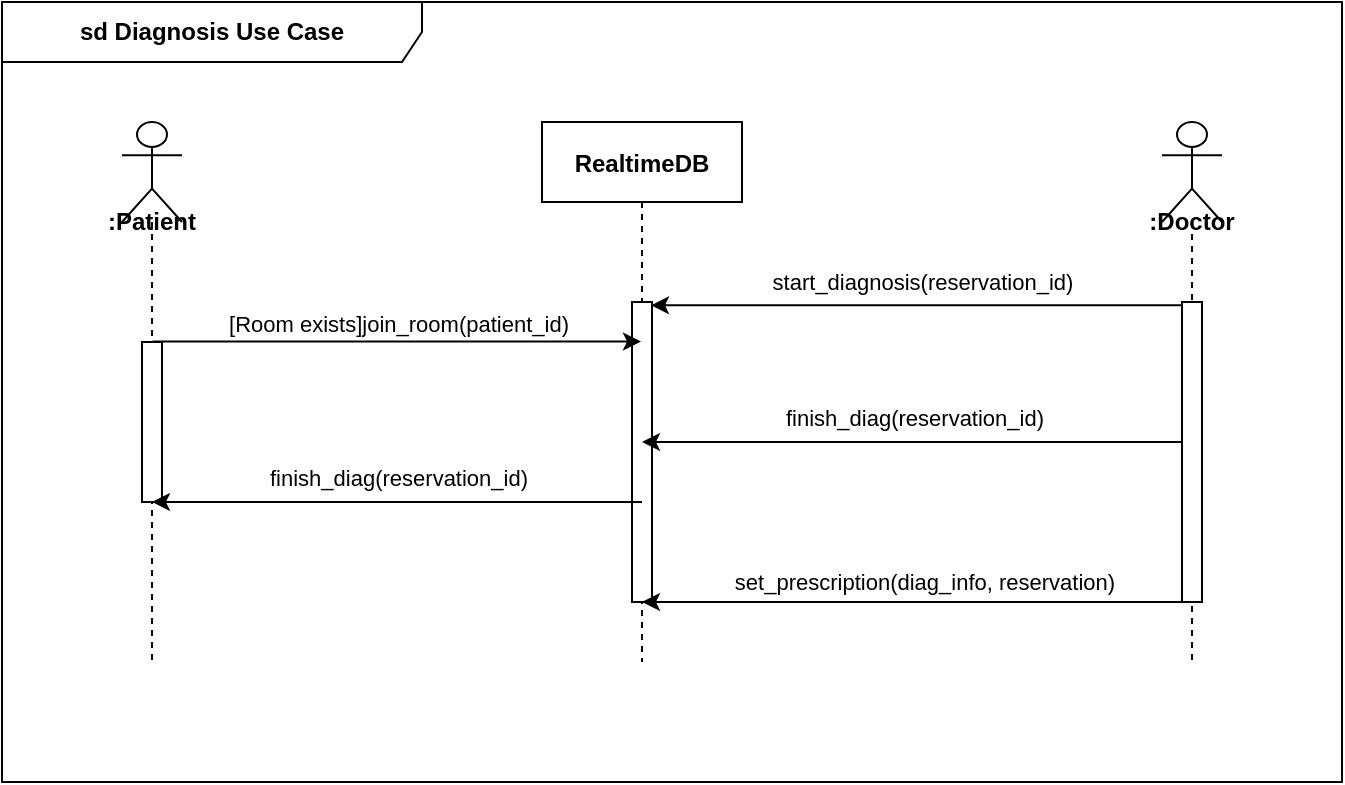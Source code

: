 <mxfile version="13.9.9" type="device"><diagram id="_bnlPfeBxQTaqrCW7t9-" name="페이지-1"><mxGraphModel dx="753" dy="678" grid="1" gridSize="10" guides="1" tooltips="1" connect="1" arrows="1" fold="1" page="1" pageScale="1" pageWidth="827" pageHeight="1169" math="0" shadow="0"><root><mxCell id="0"/><mxCell id="1" parent="0"/><mxCell id="bEtXoZPRHLyj2MIWhGTl-1" value="RealtimeDB" style="shape=umlLifeline;perimeter=lifelinePerimeter;container=1;collapsible=0;recursiveResize=0;rounded=0;shadow=0;strokeWidth=1;fontStyle=1" vertex="1" parent="1"><mxGeometry x="340" y="150" width="100" height="270" as="geometry"/></mxCell><mxCell id="bEtXoZPRHLyj2MIWhGTl-2" value="" style="html=1;points=[];perimeter=orthogonalPerimeter;" vertex="1" parent="bEtXoZPRHLyj2MIWhGTl-1"><mxGeometry x="45" y="90" width="10" height="150" as="geometry"/></mxCell><mxCell id="bEtXoZPRHLyj2MIWhGTl-5" value="sd Diagnosis Use Case" style="shape=umlFrame;whiteSpace=wrap;html=1;width=210;height=30;fontStyle=1" vertex="1" parent="1"><mxGeometry x="70" y="90" width="670" height="390" as="geometry"/></mxCell><mxCell id="bEtXoZPRHLyj2MIWhGTl-6" value="&lt;b&gt;:Patient&lt;/b&gt;" style="shape=umlLifeline;participant=umlActor;perimeter=lifelinePerimeter;whiteSpace=wrap;html=1;container=1;collapsible=0;recursiveResize=0;verticalAlign=top;spacingTop=36;outlineConnect=0;size=50;" vertex="1" parent="1"><mxGeometry x="130" y="150" width="30" height="270" as="geometry"/></mxCell><mxCell id="bEtXoZPRHLyj2MIWhGTl-7" value="" style="html=1;points=[];perimeter=orthogonalPerimeter;" vertex="1" parent="bEtXoZPRHLyj2MIWhGTl-6"><mxGeometry x="10" y="110" width="10" height="80" as="geometry"/></mxCell><mxCell id="bEtXoZPRHLyj2MIWhGTl-8" value="" style="endArrow=classic;html=1;entryX=0.95;entryY=0.011;entryDx=0;entryDy=0;entryPerimeter=0;" edge="1" parent="1" source="bEtXoZPRHLyj2MIWhGTl-11" target="bEtXoZPRHLyj2MIWhGTl-2"><mxGeometry width="50" height="50" relative="1" as="geometry"><mxPoint x="340" y="260" as="sourcePoint"/><mxPoint x="390" y="210" as="targetPoint"/></mxGeometry></mxCell><mxCell id="bEtXoZPRHLyj2MIWhGTl-21" value="start_diagnosis(reservation_id)" style="edgeLabel;html=1;align=center;verticalAlign=middle;resizable=0;points=[];" vertex="1" connectable="0" parent="bEtXoZPRHLyj2MIWhGTl-8"><mxGeometry x="-0.068" y="-3" relative="1" as="geometry"><mxPoint x="-8.67" y="-9.31" as="offset"/></mxGeometry></mxCell><mxCell id="bEtXoZPRHLyj2MIWhGTl-11" value="&lt;b&gt;:Doctor&lt;/b&gt;" style="shape=umlLifeline;participant=umlActor;perimeter=lifelinePerimeter;whiteSpace=wrap;html=1;container=1;collapsible=0;recursiveResize=0;verticalAlign=top;spacingTop=36;outlineConnect=0;size=50;" vertex="1" parent="1"><mxGeometry x="650" y="150" width="30" height="270" as="geometry"/></mxCell><mxCell id="bEtXoZPRHLyj2MIWhGTl-12" value="" style="html=1;points=[];perimeter=orthogonalPerimeter;" vertex="1" parent="bEtXoZPRHLyj2MIWhGTl-11"><mxGeometry x="10" y="90" width="10" height="150" as="geometry"/></mxCell><mxCell id="bEtXoZPRHLyj2MIWhGTl-23" value="" style="endArrow=classic;html=1;exitX=0.533;exitY=-0.003;exitDx=0;exitDy=0;exitPerimeter=0;" edge="1" parent="1" source="bEtXoZPRHLyj2MIWhGTl-7" target="bEtXoZPRHLyj2MIWhGTl-1"><mxGeometry width="50" height="50" relative="1" as="geometry"><mxPoint x="385" y="261" as="sourcePoint"/><mxPoint x="399.667" y="310" as="targetPoint"/></mxGeometry></mxCell><mxCell id="bEtXoZPRHLyj2MIWhGTl-24" value="[Room exists]join_room(patient_id)" style="edgeLabel;html=1;align=center;verticalAlign=middle;resizable=0;points=[];" vertex="1" connectable="0" parent="bEtXoZPRHLyj2MIWhGTl-23"><mxGeometry x="-0.508" y="-2" relative="1" as="geometry"><mxPoint x="62.17" y="-11.43" as="offset"/></mxGeometry></mxCell><mxCell id="bEtXoZPRHLyj2MIWhGTl-25" value="" style="endArrow=classic;html=1;entryX=0.95;entryY=0.011;entryDx=0;entryDy=0;entryPerimeter=0;" edge="1" parent="1"><mxGeometry width="50" height="50" relative="1" as="geometry"><mxPoint x="660" y="310.0" as="sourcePoint"/><mxPoint x="390" y="310.0" as="targetPoint"/></mxGeometry></mxCell><mxCell id="bEtXoZPRHLyj2MIWhGTl-26" value="finish_diag(reservation_id)" style="edgeLabel;html=1;align=center;verticalAlign=middle;resizable=0;points=[];" vertex="1" connectable="0" parent="bEtXoZPRHLyj2MIWhGTl-25"><mxGeometry x="-0.068" y="-3" relative="1" as="geometry"><mxPoint x="-8.67" y="-9.31" as="offset"/></mxGeometry></mxCell><mxCell id="bEtXoZPRHLyj2MIWhGTl-27" value="" style="endArrow=classic;html=1;" edge="1" parent="1" target="bEtXoZPRHLyj2MIWhGTl-6"><mxGeometry width="50" height="50" relative="1" as="geometry"><mxPoint x="390" y="340" as="sourcePoint"/><mxPoint x="120" y="340" as="targetPoint"/></mxGeometry></mxCell><mxCell id="bEtXoZPRHLyj2MIWhGTl-28" value="finish_diag(reservation_id)" style="edgeLabel;html=1;align=center;verticalAlign=middle;resizable=0;points=[];" vertex="1" connectable="0" parent="bEtXoZPRHLyj2MIWhGTl-27"><mxGeometry x="-0.068" y="-3" relative="1" as="geometry"><mxPoint x="-8.67" y="-9.31" as="offset"/></mxGeometry></mxCell><mxCell id="bEtXoZPRHLyj2MIWhGTl-29" value="" style="endArrow=classic;html=1;entryX=0.95;entryY=0.011;entryDx=0;entryDy=0;entryPerimeter=0;" edge="1" parent="1"><mxGeometry width="50" height="50" relative="1" as="geometry"><mxPoint x="660" y="390" as="sourcePoint"/><mxPoint x="390" y="390" as="targetPoint"/></mxGeometry></mxCell><mxCell id="bEtXoZPRHLyj2MIWhGTl-30" value="&lt;span style=&quot;color: rgba(0 , 0 , 0 , 0) ; font-family: monospace ; font-size: 0px ; background-color: rgb(248 , 249 , 250)&quot;&gt;%3CmxGraphModel%3E%3Croot%3E%3CmxCell%20id%3D%220%22%2F%3E%3CmxCell%20id%3D%221%22%20parent%3D%220%22%2F%3E%3CmxCell%20id%3D%222%22%20value%3D%22%22%20style%3D%22endArrow%3Dclassic%3Bhtml%3D1%3BentryX%3D0.95%3BentryY%3D0.011%3BentryDx%3D0%3BentryDy%3D0%3BentryPerimeter%3D0%3B%22%20edge%3D%221%22%20parent%3D%221%22%3E%3CmxGeometry%20width%3D%2250%22%20height%3D%2250%22%20relative%3D%221%22%20as%3D%22geometry%22%3E%3CmxPoint%20x%3D%22660%22%20y%3D%22310%22%20as%3D%22sourcePoint%22%2F%3E%3CmxPoint%20x%3D%22390%22%20y%3D%22310%22%20as%3D%22targetPoint%22%2F%3E%3C%2FmxGeometry%3E%3C%2FmxCell%3E%3CmxCell%20id%3D%223%22%20value%3D%22finish_diag(reservation_id)%22%20style%3D%22edgeLabel%3Bhtml%3D1%3Balign%3Dcenter%3BverticalAlign%3Dmiddle%3Bresizable%3D0%3Bpoints%3D%5B%5D%3B%22%20vertex%3D%221%22%20connectable%3D%220%22%20parent%3D%222%22%3E%3CmxGeometry%20x%3D%22-0.068%22%20y%3D%22-3%22%20relative%3D%221%22%20as%3D%22geometry%22%3E%3CmxPoint%20x%3D%22-8.67%22%20y%3D%22-9.31%22%20as%3D%22offset%22%2F%3E%3C%2FmxGeometry%3E%3C%2FmxCell%3E%3C%2Froot%3E%3C%2FmxGraphModel%3E&lt;/span&gt;" style="edgeLabel;html=1;align=center;verticalAlign=middle;resizable=0;points=[];" vertex="1" connectable="0" parent="bEtXoZPRHLyj2MIWhGTl-29"><mxGeometry x="-0.068" y="-3" relative="1" as="geometry"><mxPoint x="-8.67" y="-9.31" as="offset"/></mxGeometry></mxCell><mxCell id="bEtXoZPRHLyj2MIWhGTl-31" value="set_prescription(diag_info, reservation)" style="edgeLabel;html=1;align=center;verticalAlign=middle;resizable=0;points=[];" vertex="1" connectable="0" parent="bEtXoZPRHLyj2MIWhGTl-29"><mxGeometry x="0.349" y="-2" relative="1" as="geometry"><mxPoint x="52.5" y="-8" as="offset"/></mxGeometry></mxCell></root></mxGraphModel></diagram></mxfile>